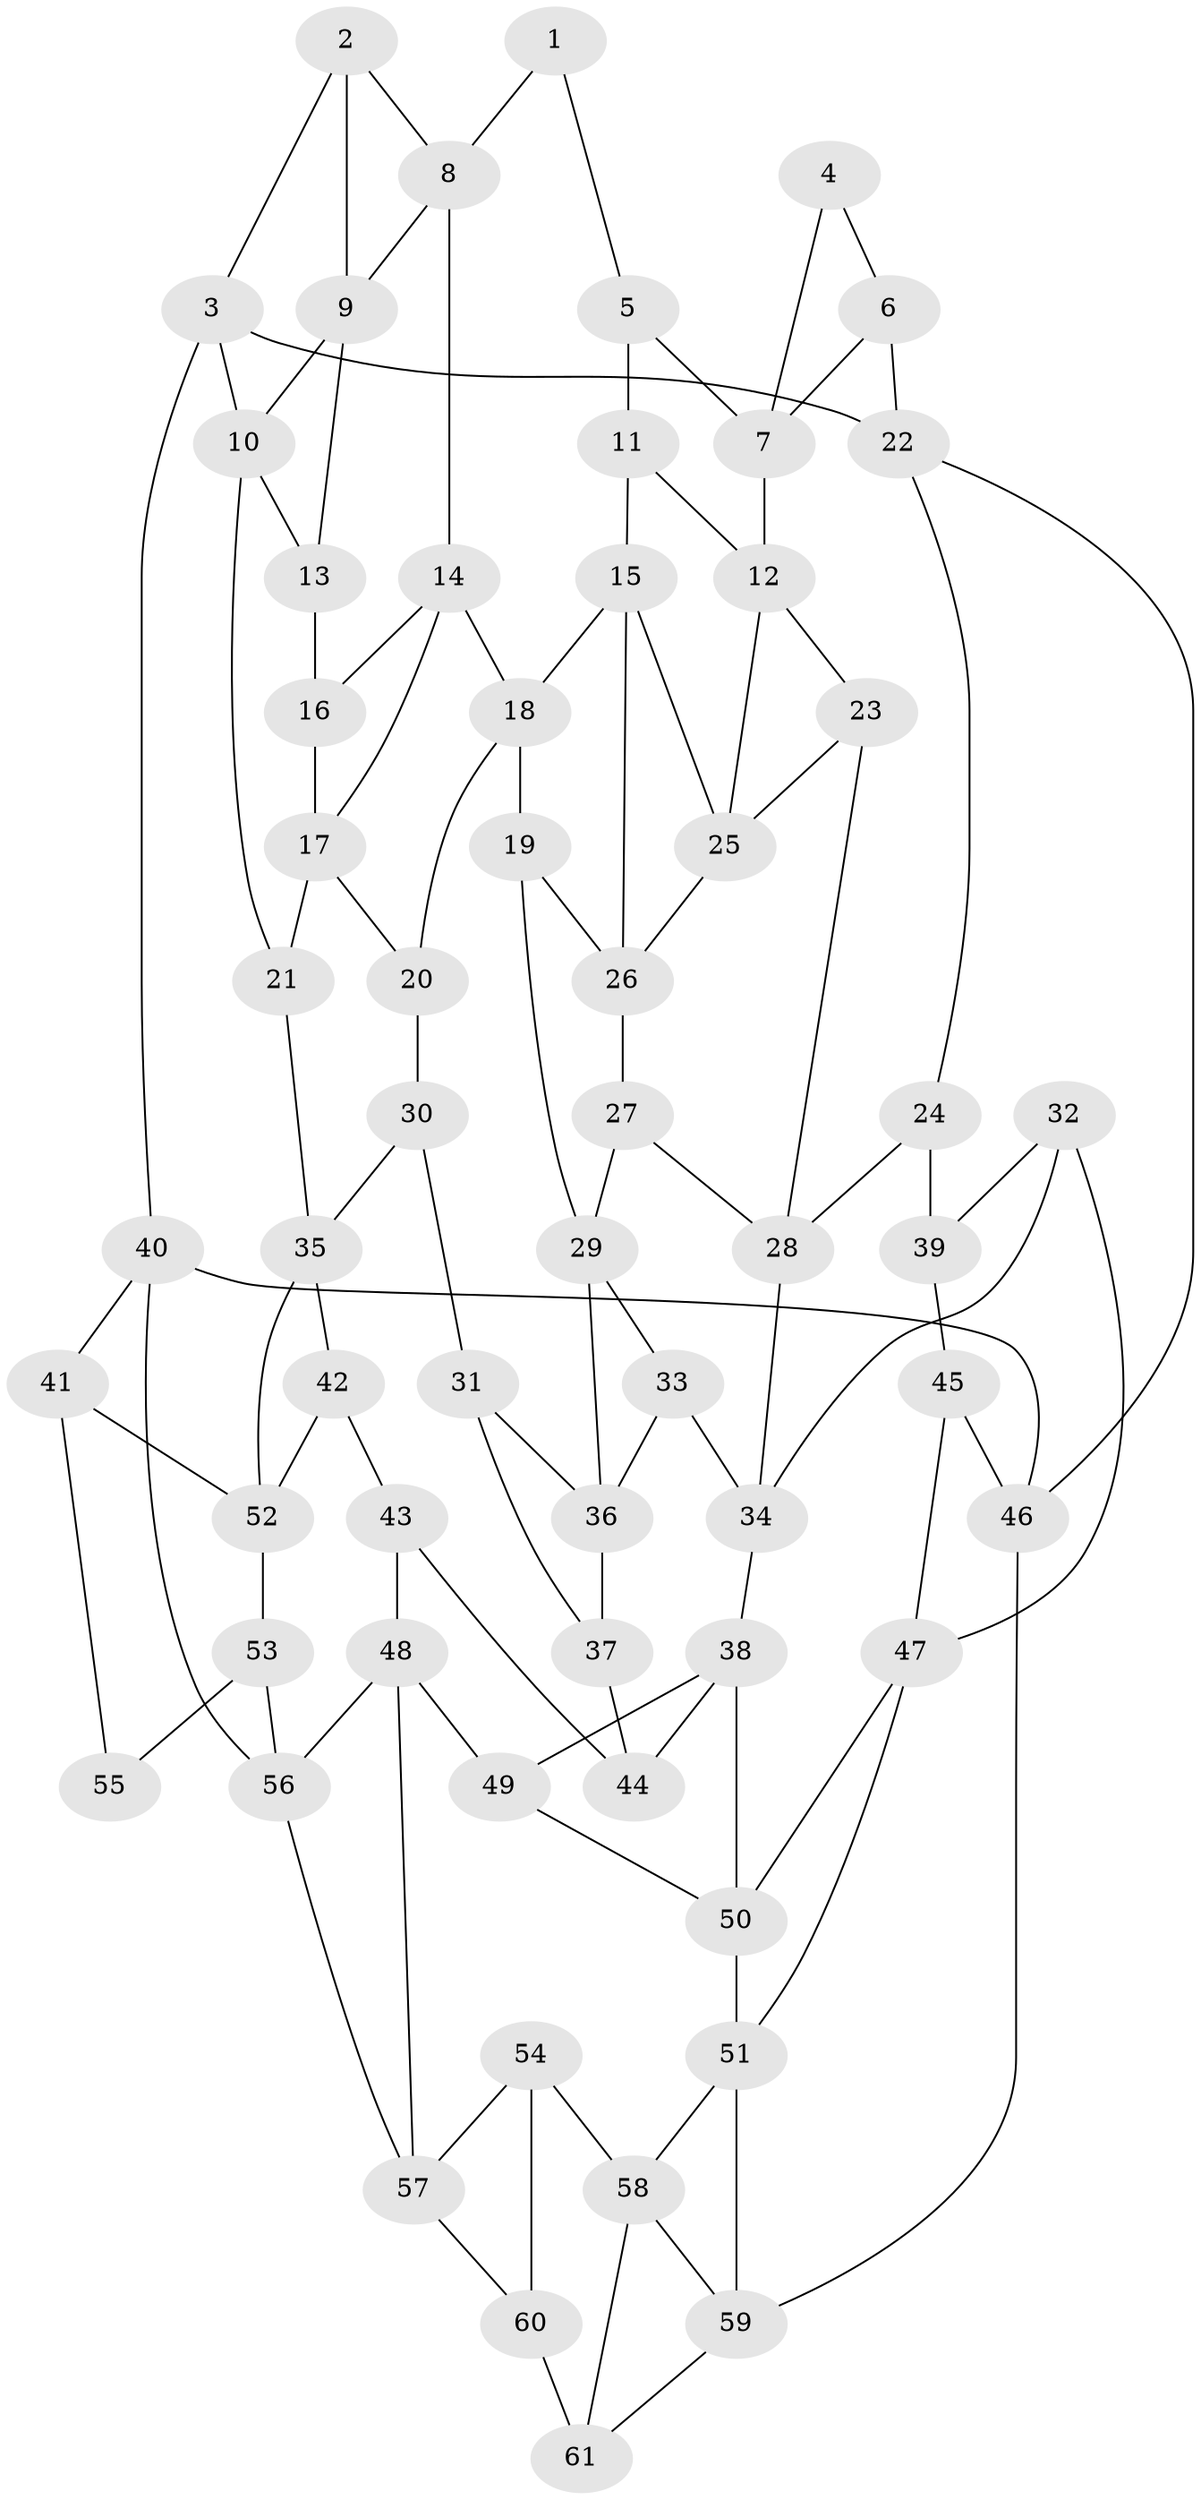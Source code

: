 // original degree distribution, {3: 0.0196078431372549, 4: 0.2549019607843137, 6: 0.23529411764705882, 5: 0.49019607843137253}
// Generated by graph-tools (version 1.1) at 2025/38/03/04/25 23:38:31]
// undirected, 61 vertices, 105 edges
graph export_dot {
  node [color=gray90,style=filled];
  1;
  2;
  3;
  4;
  5;
  6;
  7;
  8;
  9;
  10;
  11;
  12;
  13;
  14;
  15;
  16;
  17;
  18;
  19;
  20;
  21;
  22;
  23;
  24;
  25;
  26;
  27;
  28;
  29;
  30;
  31;
  32;
  33;
  34;
  35;
  36;
  37;
  38;
  39;
  40;
  41;
  42;
  43;
  44;
  45;
  46;
  47;
  48;
  49;
  50;
  51;
  52;
  53;
  54;
  55;
  56;
  57;
  58;
  59;
  60;
  61;
  1 -- 5 [weight=1.0];
  1 -- 8 [weight=1.0];
  2 -- 3 [weight=1.0];
  2 -- 8 [weight=1.0];
  2 -- 9 [weight=1.0];
  3 -- 10 [weight=1.0];
  3 -- 22 [weight=1.0];
  3 -- 40 [weight=1.0];
  4 -- 6 [weight=1.0];
  4 -- 7 [weight=1.0];
  5 -- 7 [weight=1.0];
  5 -- 11 [weight=2.0];
  6 -- 7 [weight=1.0];
  6 -- 22 [weight=2.0];
  7 -- 12 [weight=1.0];
  8 -- 9 [weight=1.0];
  8 -- 14 [weight=1.0];
  9 -- 10 [weight=1.0];
  9 -- 13 [weight=1.0];
  10 -- 13 [weight=1.0];
  10 -- 21 [weight=1.0];
  11 -- 12 [weight=1.0];
  11 -- 15 [weight=1.0];
  12 -- 23 [weight=1.0];
  12 -- 25 [weight=1.0];
  13 -- 16 [weight=2.0];
  14 -- 16 [weight=1.0];
  14 -- 17 [weight=1.0];
  14 -- 18 [weight=1.0];
  15 -- 18 [weight=1.0];
  15 -- 25 [weight=1.0];
  15 -- 26 [weight=1.0];
  16 -- 17 [weight=1.0];
  17 -- 20 [weight=1.0];
  17 -- 21 [weight=1.0];
  18 -- 19 [weight=1.0];
  18 -- 20 [weight=1.0];
  19 -- 26 [weight=1.0];
  19 -- 29 [weight=1.0];
  20 -- 30 [weight=1.0];
  21 -- 35 [weight=1.0];
  22 -- 24 [weight=1.0];
  22 -- 46 [weight=1.0];
  23 -- 25 [weight=1.0];
  23 -- 28 [weight=1.0];
  24 -- 28 [weight=1.0];
  24 -- 39 [weight=2.0];
  25 -- 26 [weight=1.0];
  26 -- 27 [weight=1.0];
  27 -- 28 [weight=1.0];
  27 -- 29 [weight=1.0];
  28 -- 34 [weight=1.0];
  29 -- 33 [weight=1.0];
  29 -- 36 [weight=1.0];
  30 -- 31 [weight=1.0];
  30 -- 35 [weight=1.0];
  31 -- 36 [weight=1.0];
  31 -- 37 [weight=1.0];
  32 -- 34 [weight=1.0];
  32 -- 39 [weight=1.0];
  32 -- 47 [weight=1.0];
  33 -- 34 [weight=1.0];
  33 -- 36 [weight=1.0];
  34 -- 38 [weight=1.0];
  35 -- 42 [weight=1.0];
  35 -- 52 [weight=1.0];
  36 -- 37 [weight=1.0];
  37 -- 44 [weight=2.0];
  38 -- 44 [weight=1.0];
  38 -- 49 [weight=1.0];
  38 -- 50 [weight=1.0];
  39 -- 45 [weight=1.0];
  40 -- 41 [weight=1.0];
  40 -- 46 [weight=1.0];
  40 -- 56 [weight=1.0];
  41 -- 52 [weight=1.0];
  41 -- 55 [weight=2.0];
  42 -- 43 [weight=1.0];
  42 -- 52 [weight=1.0];
  43 -- 44 [weight=1.0];
  43 -- 48 [weight=1.0];
  45 -- 46 [weight=1.0];
  45 -- 47 [weight=1.0];
  46 -- 59 [weight=1.0];
  47 -- 50 [weight=1.0];
  47 -- 51 [weight=1.0];
  48 -- 49 [weight=1.0];
  48 -- 56 [weight=1.0];
  48 -- 57 [weight=1.0];
  49 -- 50 [weight=1.0];
  50 -- 51 [weight=1.0];
  51 -- 58 [weight=1.0];
  51 -- 59 [weight=1.0];
  52 -- 53 [weight=1.0];
  53 -- 55 [weight=2.0];
  53 -- 56 [weight=1.0];
  54 -- 57 [weight=1.0];
  54 -- 58 [weight=1.0];
  54 -- 60 [weight=1.0];
  56 -- 57 [weight=1.0];
  57 -- 60 [weight=1.0];
  58 -- 59 [weight=1.0];
  58 -- 61 [weight=1.0];
  59 -- 61 [weight=1.0];
  60 -- 61 [weight=2.0];
}
